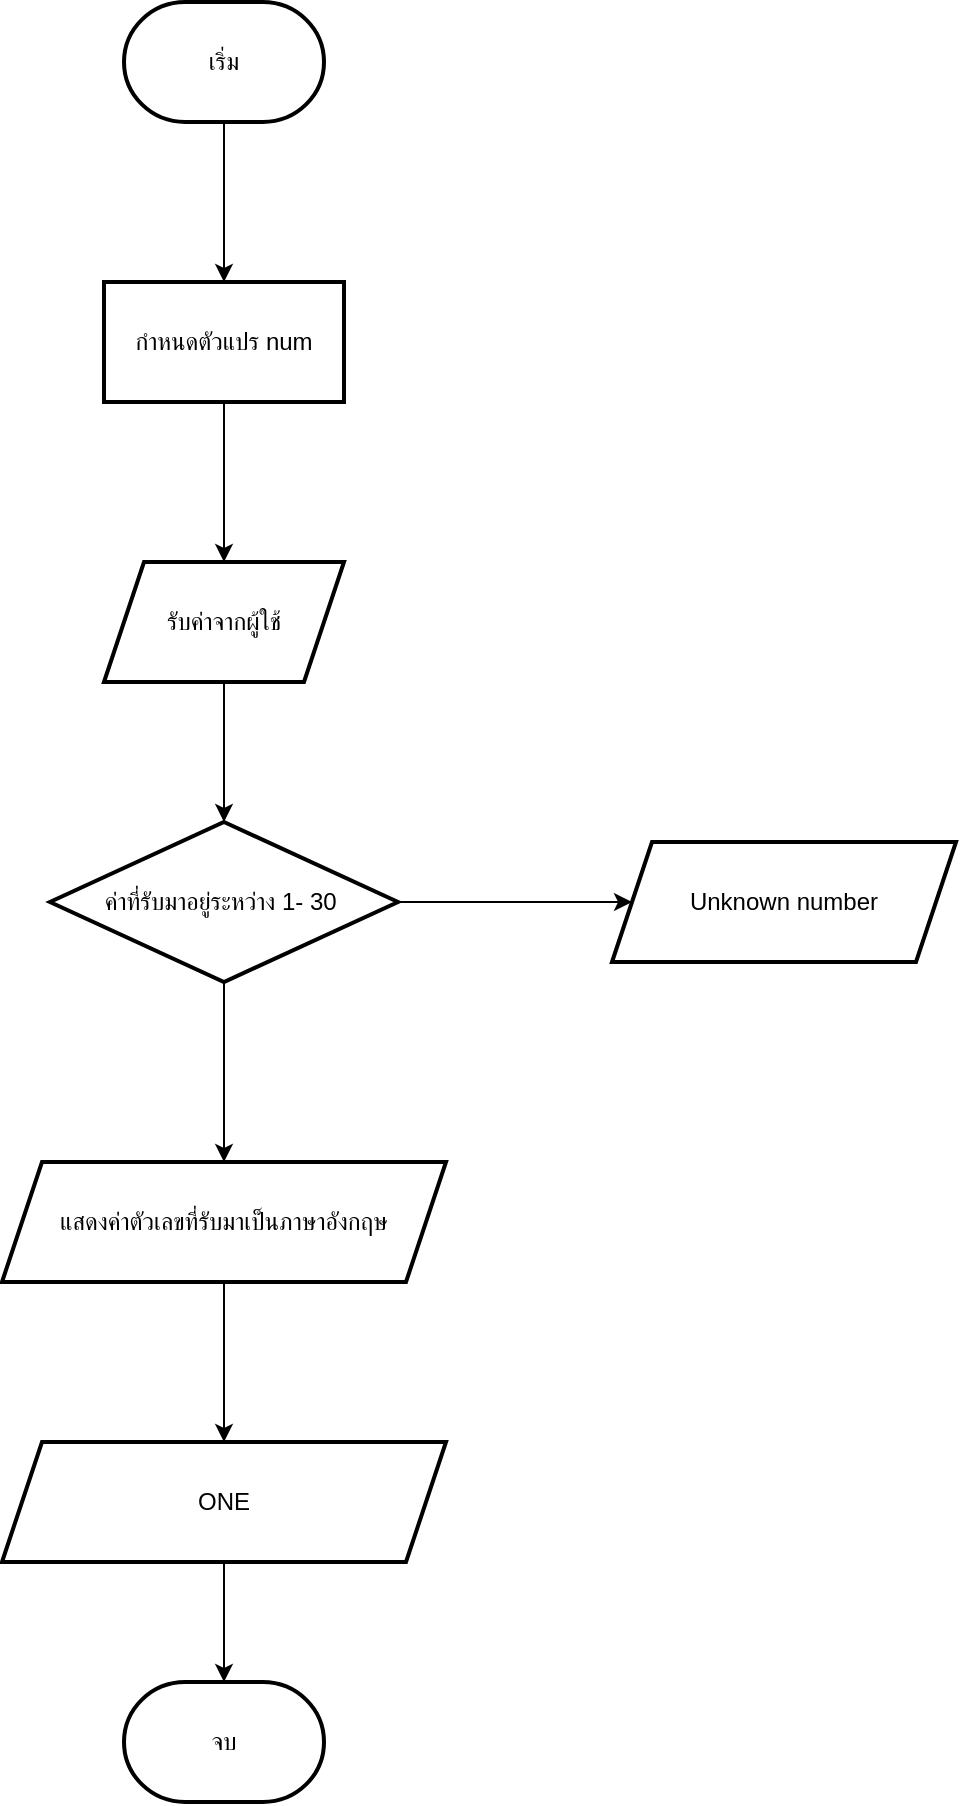 <mxfile version="25.0.2">
  <diagram name="Page-1" id="pah9-Jl8-aBbHCuyFnw9">
    <mxGraphModel dx="2146" dy="979" grid="1" gridSize="10" guides="1" tooltips="1" connect="1" arrows="1" fold="1" page="1" pageScale="1" pageWidth="827" pageHeight="1169" math="0" shadow="0">
      <root>
        <mxCell id="0" />
        <mxCell id="1" parent="0" />
        <mxCell id="UDSsdMkEqAUew3AWlow--3" value="" style="edgeStyle=orthogonalEdgeStyle;rounded=0;orthogonalLoop=1;jettySize=auto;html=1;" edge="1" parent="1" source="UDSsdMkEqAUew3AWlow--1" target="UDSsdMkEqAUew3AWlow--2">
          <mxGeometry relative="1" as="geometry" />
        </mxCell>
        <mxCell id="UDSsdMkEqAUew3AWlow--1" value="เริ่ม" style="strokeWidth=2;html=1;shape=mxgraph.flowchart.terminator;whiteSpace=wrap;" vertex="1" parent="1">
          <mxGeometry x="364" y="30" width="100" height="60" as="geometry" />
        </mxCell>
        <mxCell id="UDSsdMkEqAUew3AWlow--5" value="" style="edgeStyle=orthogonalEdgeStyle;rounded=0;orthogonalLoop=1;jettySize=auto;html=1;" edge="1" parent="1" source="UDSsdMkEqAUew3AWlow--2" target="UDSsdMkEqAUew3AWlow--4">
          <mxGeometry relative="1" as="geometry" />
        </mxCell>
        <mxCell id="UDSsdMkEqAUew3AWlow--2" value="กำหนดตัวแปร num" style="whiteSpace=wrap;html=1;strokeWidth=2;" vertex="1" parent="1">
          <mxGeometry x="354" y="170" width="120" height="60" as="geometry" />
        </mxCell>
        <mxCell id="UDSsdMkEqAUew3AWlow--7" value="" style="edgeStyle=orthogonalEdgeStyle;rounded=0;orthogonalLoop=1;jettySize=auto;html=1;" edge="1" parent="1" source="UDSsdMkEqAUew3AWlow--4" target="UDSsdMkEqAUew3AWlow--6">
          <mxGeometry relative="1" as="geometry" />
        </mxCell>
        <mxCell id="UDSsdMkEqAUew3AWlow--4" value="รับค่าจากผู้ใช้" style="shape=parallelogram;perimeter=parallelogramPerimeter;whiteSpace=wrap;html=1;fixedSize=1;strokeWidth=2;" vertex="1" parent="1">
          <mxGeometry x="354" y="310" width="120" height="60" as="geometry" />
        </mxCell>
        <mxCell id="UDSsdMkEqAUew3AWlow--9" value="" style="edgeStyle=orthogonalEdgeStyle;rounded=0;orthogonalLoop=1;jettySize=auto;html=1;" edge="1" parent="1" source="UDSsdMkEqAUew3AWlow--6" target="UDSsdMkEqAUew3AWlow--8">
          <mxGeometry relative="1" as="geometry" />
        </mxCell>
        <mxCell id="UDSsdMkEqAUew3AWlow--11" value="" style="edgeStyle=orthogonalEdgeStyle;rounded=0;orthogonalLoop=1;jettySize=auto;html=1;" edge="1" parent="1" source="UDSsdMkEqAUew3AWlow--6" target="UDSsdMkEqAUew3AWlow--10">
          <mxGeometry relative="1" as="geometry" />
        </mxCell>
        <mxCell id="UDSsdMkEqAUew3AWlow--6" value="ค่าที่รับมาอยู่ระหว่าง 1- 30&amp;nbsp;" style="rhombus;whiteSpace=wrap;html=1;strokeWidth=2;" vertex="1" parent="1">
          <mxGeometry x="327" y="440" width="174" height="80" as="geometry" />
        </mxCell>
        <mxCell id="UDSsdMkEqAUew3AWlow--8" value="Unknown number" style="shape=parallelogram;perimeter=parallelogramPerimeter;whiteSpace=wrap;html=1;fixedSize=1;strokeWidth=2;" vertex="1" parent="1">
          <mxGeometry x="608" y="450" width="172" height="60" as="geometry" />
        </mxCell>
        <mxCell id="UDSsdMkEqAUew3AWlow--13" value="" style="edgeStyle=orthogonalEdgeStyle;rounded=0;orthogonalLoop=1;jettySize=auto;html=1;" edge="1" parent="1" source="UDSsdMkEqAUew3AWlow--10" target="UDSsdMkEqAUew3AWlow--12">
          <mxGeometry relative="1" as="geometry" />
        </mxCell>
        <mxCell id="UDSsdMkEqAUew3AWlow--10" value="แสดงค่าตัวเลขที่รับมาเป็นภาษาอังกฤษ" style="shape=parallelogram;perimeter=parallelogramPerimeter;whiteSpace=wrap;html=1;fixedSize=1;strokeWidth=2;" vertex="1" parent="1">
          <mxGeometry x="303" y="610" width="222" height="60" as="geometry" />
        </mxCell>
        <mxCell id="UDSsdMkEqAUew3AWlow--15" value="" style="edgeStyle=orthogonalEdgeStyle;rounded=0;orthogonalLoop=1;jettySize=auto;html=1;" edge="1" parent="1" source="UDSsdMkEqAUew3AWlow--12" target="UDSsdMkEqAUew3AWlow--14">
          <mxGeometry relative="1" as="geometry" />
        </mxCell>
        <mxCell id="UDSsdMkEqAUew3AWlow--12" value="ONE" style="shape=parallelogram;perimeter=parallelogramPerimeter;whiteSpace=wrap;html=1;fixedSize=1;strokeWidth=2;" vertex="1" parent="1">
          <mxGeometry x="303" y="750" width="222" height="60" as="geometry" />
        </mxCell>
        <mxCell id="UDSsdMkEqAUew3AWlow--14" value="จบ" style="strokeWidth=2;html=1;shape=mxgraph.flowchart.terminator;whiteSpace=wrap;" vertex="1" parent="1">
          <mxGeometry x="364" y="870" width="100" height="60" as="geometry" />
        </mxCell>
      </root>
    </mxGraphModel>
  </diagram>
</mxfile>
